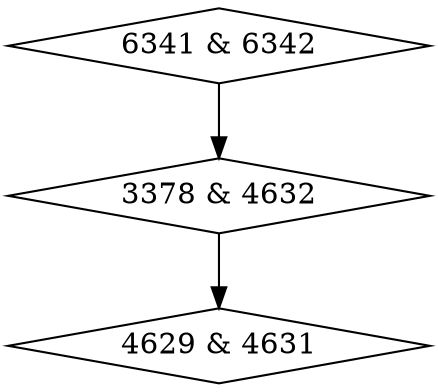 digraph {
0 [label = "3378 & 4632", shape = diamond];
1 [label = "4629 & 4631", shape = diamond];
2 [label = "6341 & 6342", shape = diamond];
0->1;
2->0;
}
